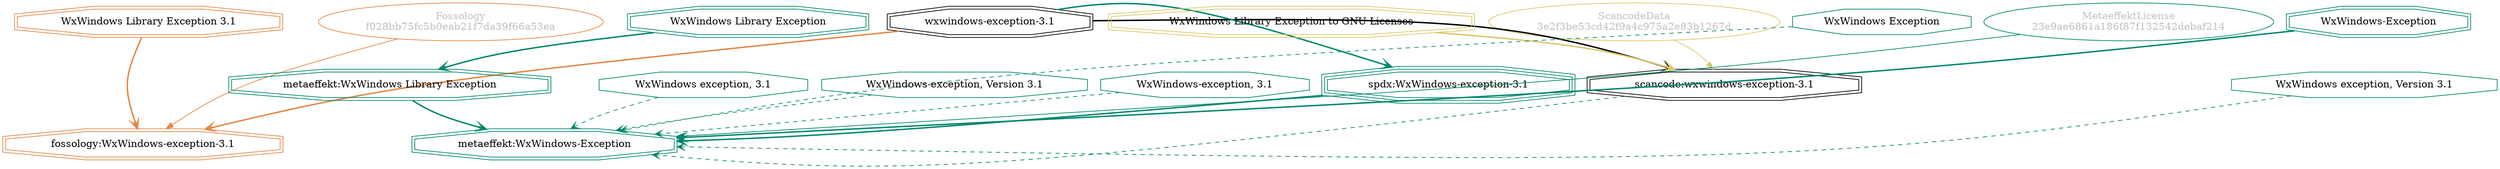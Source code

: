 strict digraph {
    node [shape=box];
    graph [splines=curved];
    25388 [label="ScancodeData\n3e2f3be53cd42f9a4c975a2e83b1267d"
          ,fontcolor=gray
          ,color="#dac767"
          ,fillcolor="beige;1"
          ,shape=ellipse];
    25389 [label="scancode:wxwindows-exception-3.1"
          ,shape=doubleoctagon];
    25390 [label="wxwindows-exception-3.1"
          ,shape=doubleoctagon];
    25391 [label="WxWindows Library Exception to GNU Licenses"
          ,color="#dac767"
          ,shape=doubleoctagon];
    27619 [label="Fossology\nf028bb75fc5b0eab21f7da39f66a53ea"
          ,fontcolor=gray
          ,color="#e18745"
          ,fillcolor="beige;1"
          ,shape=ellipse];
    27620 [label="fossology:WxWindows-exception-3.1"
          ,color="#e18745"
          ,shape=doubleoctagon];
    27621 [label="WxWindows Library Exception 3.1"
          ,color="#e18745"
          ,shape=doubleoctagon];
    49428 [label="MetaeffektLicense\n23e9ae6861a186f87f132542debaf214"
          ,fontcolor=gray
          ,color="#00876c"
          ,fillcolor="beige;1"
          ,shape=ellipse];
    49429 [label="metaeffekt:WxWindows-Exception"
          ,color="#00876c"
          ,shape=doubleoctagon];
    49430 [label="WxWindows-Exception"
          ,color="#00876c"
          ,shape=doubleoctagon];
    49431 [label="metaeffekt:WxWindows Library Exception"
          ,color="#00876c"
          ,shape=doubleoctagon];
    49432 [label="WxWindows Library Exception"
          ,color="#00876c"
          ,shape=doubleoctagon];
    49433 [label="spdx:WxWindows-exception-3.1"
          ,color="#00876c"
          ,shape=tripleoctagon];
    49434 [label="WxWindows Exception"
          ,color="#00876c"
          ,shape=octagon];
    49435 [label="WxWindows exception, Version 3.1"
          ,color="#00876c"
          ,shape=octagon];
    49436 [label="WxWindows exception, 3.1"
          ,color="#00876c"
          ,shape=octagon];
    49437 [label="WxWindows-exception, Version 3.1"
          ,color="#00876c"
          ,shape=octagon];
    49438 [label="WxWindows-exception, 3.1"
          ,color="#00876c"
          ,shape=octagon];
    25388 -> 25389 [weight=0.5
                   ,color="#dac767"];
    25389 -> 49429 [style=dashed
                   ,arrowhead=vee
                   ,weight=0.5
                   ,color="#00876c"];
    25390 -> 25389 [style=bold
                   ,arrowhead=vee
                   ,weight=0.7];
    25390 -> 27620 [style=bold
                   ,arrowhead=vee
                   ,weight=0.7
                   ,color="#e18745"];
    25390 -> 49433 [style=bold
                   ,arrowhead=vee
                   ,weight=0.7
                   ,color="#00876c"];
    25391 -> 25389 [style=bold
                   ,arrowhead=vee
                   ,weight=0.7
                   ,color="#dac767"];
    27619 -> 27620 [weight=0.5
                   ,color="#e18745"];
    27621 -> 27620 [style=bold
                   ,arrowhead=vee
                   ,weight=0.7
                   ,color="#e18745"];
    49428 -> 49429 [weight=0.5
                   ,color="#00876c"];
    49430 -> 49429 [style=bold
                   ,arrowhead=vee
                   ,weight=0.7
                   ,color="#00876c"];
    49431 -> 49429 [style=bold
                   ,arrowhead=vee
                   ,weight=0.7
                   ,color="#00876c"];
    49432 -> 49431 [style=bold
                   ,arrowhead=vee
                   ,weight=0.7
                   ,color="#00876c"];
    49433 -> 49429 [style=bold
                   ,arrowhead=vee
                   ,weight=0.7
                   ,color="#00876c"];
    49434 -> 49429 [style=dashed
                   ,arrowhead=vee
                   ,weight=0.5
                   ,color="#00876c"];
    49435 -> 49429 [style=dashed
                   ,arrowhead=vee
                   ,weight=0.5
                   ,color="#00876c"];
    49436 -> 49429 [style=dashed
                   ,arrowhead=vee
                   ,weight=0.5
                   ,color="#00876c"];
    49437 -> 49429 [style=dashed
                   ,arrowhead=vee
                   ,weight=0.5
                   ,color="#00876c"];
    49438 -> 49429 [style=dashed
                   ,arrowhead=vee
                   ,weight=0.5
                   ,color="#00876c"];
}
